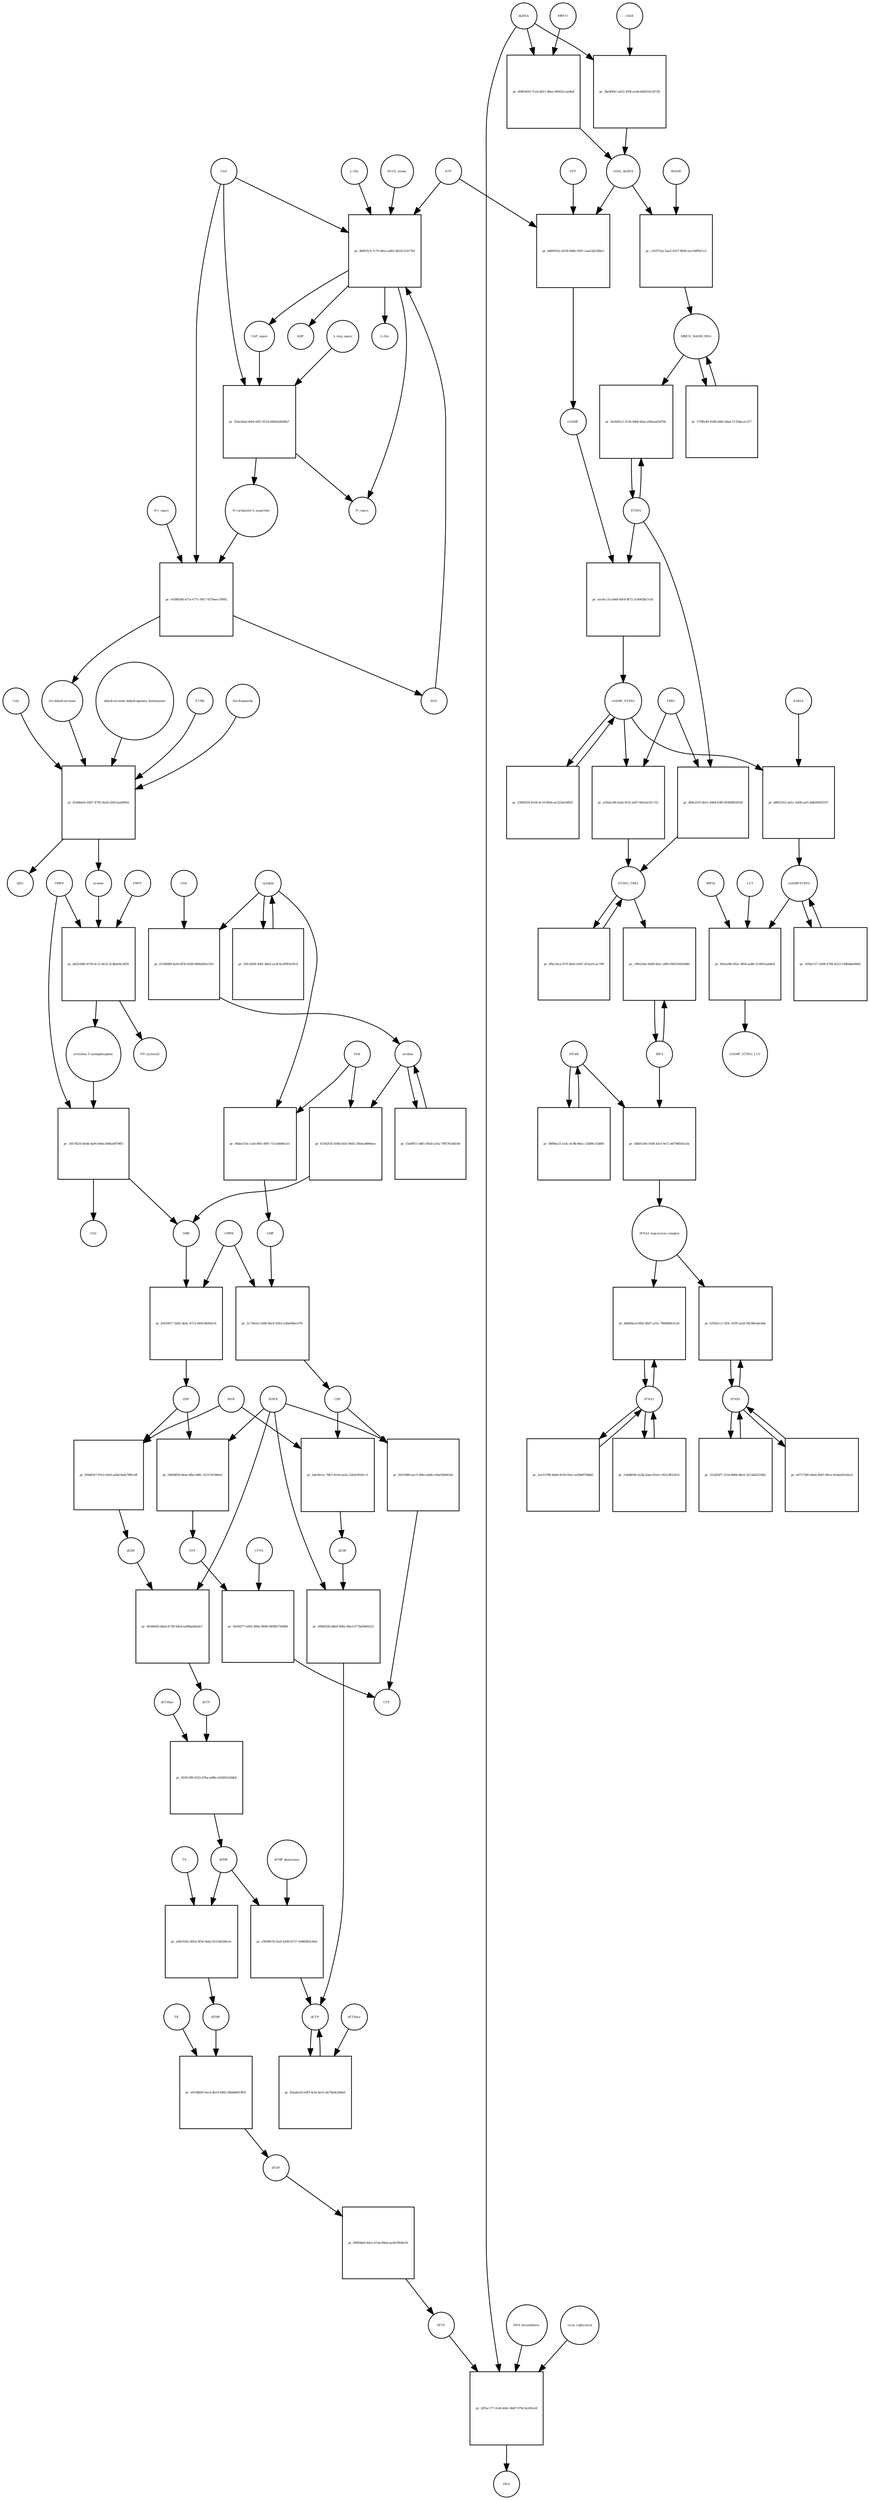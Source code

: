 strict digraph  {
"L-Gln" [annotation="", bipartite=0, cls="simple chemical", fontsize=4, label="L-Gln", shape=circle];
"pr_4b6f1fc9-7c70-481a-ad02-dd16c216176d" [annotation="", bipartite=1, cls=process, fontsize=4, label="pr_4b6f1fc9-7c70-481a-ad02-dd16c216176d", shape=square];
CAP_space [annotation="", bipartite=0, cls="simple chemical", fontsize=4, label=CAP_space, shape=circle];
CAD [annotation="", bipartite=0, cls=macromolecule, fontsize=4, label=CAD, shape=circle];
HCO3_minus [annotation="", bipartite=0, cls="simple chemical", fontsize=4, label=HCO3_minus, shape=circle];
H2O [annotation="", bipartite=0, cls="simple chemical", fontsize=4, label=H2O, shape=circle];
ATP [annotation="", bipartite=0, cls="simple chemical", fontsize=4, label=ATP, shape=circle];
"L-Glu" [annotation="", bipartite=0, cls="simple chemical", fontsize=4, label="L-Glu", shape=circle];
ADP [annotation="", bipartite=0, cls="simple chemical", fontsize=4, label=ADP, shape=circle];
Pi_space [annotation="", bipartite=0, cls="simple chemical", fontsize=4, label=Pi_space, shape=circle];
cytidine [annotation="", bipartite=0, cls="simple chemical", fontsize=4, label=cytidine, shape=circle];
"pr_612984f9-fa50-4f7b-9269-9606d3fa155e" [annotation="", bipartite=1, cls=process, fontsize=4, label="pr_612984f9-fa50-4f7b-9269-9606d3fa155e", shape=square];
uridine [annotation="", bipartite=0, cls="simple chemical", fontsize=4, label=uridine, shape=circle];
CDA [annotation="", bipartite=0, cls=macromolecule, fontsize=4, label=CDA, shape=circle];
"pr_b1582f35-926b-441f-8b92-29a6cd890eee" [annotation="", bipartite=1, cls=process, fontsize=4, label="pr_b1582f35-926b-441f-8b92-29a6cd890eee", shape=square];
UMP [annotation="", bipartite=0, cls="simple chemical", fontsize=4, label=UMP, shape=circle];
UCK [annotation="", bipartite=0, cls=macromolecule, fontsize=4, label=UCK, shape=circle];
"pr_00dae15d-c1a6-4f01-89f1-71a1d480e1e1" [annotation="", bipartite=1, cls=process, fontsize=4, label="pr_00dae15d-c1a6-4f01-89f1-71a1d480e1e1", shape=square];
CMP [annotation="", bipartite=0, cls="simple chemical", fontsize=4, label=CMP, shape=circle];
"pr_f3a0f911-b8f1-492d-a35a-70f57624d19d" [annotation="", bipartite=1, cls=process, fontsize=4, label="pr_f3a0f911-b8f1-492d-a35a-70f57624d19d", shape=square];
"pr_35fc2658-30b1-4bb5-a1af-6caf9f3e95cd" [annotation="", bipartite=1, cls=process, fontsize=4, label="pr_35fc2658-30b1-4bb5-a1af-6caf9f3e95cd", shape=square];
"pr_81b59f17-5bd1-4a6c-b7c3-849c0409efc6" [annotation="", bipartite=1, cls=process, fontsize=4, label="pr_81b59f17-5bd1-4a6c-b7c3-849c0409efc6", shape=square];
UDP [annotation="", bipartite=0, cls="simple chemical", fontsize=4, label=UDP, shape=circle];
CMPK [annotation="", bipartite=0, cls=macromolecule, fontsize=4, label=CMPK, shape=circle];
"pr_2c73fea3-c688-4bcb-93b3-a3ba49bec976" [annotation="", bipartite=1, cls=process, fontsize=4, label="pr_2c73fea3-c688-4bcb-93b3-a3ba49bec976", shape=square];
CDP [annotation="", bipartite=0, cls="simple chemical", fontsize=4, label=CDP, shape=circle];
"pr_50838f29-9eee-4fb2-b8fc-3131761066a1" [annotation="", bipartite=1, cls=process, fontsize=4, label="pr_50838f29-9eee-4fb2-b8fc-3131761066a1", shape=square];
UTP [annotation="", bipartite=0, cls="simple chemical", fontsize=4, label=UTP, shape=circle];
NDPK [annotation="", bipartite=0, cls=macromolecule, fontsize=4, label=NDPK, shape=circle];
"pr_5921f6f8-aec5-49fe-add4-e39a35b041b4" [annotation="", bipartite=1, cls=process, fontsize=4, label="pr_5921f6f8-aec5-49fe-add4-e39a35b041b4", shape=square];
CTP [annotation="", bipartite=0, cls="simple chemical", fontsize=4, label=CTP, shape=circle];
"pr_0fe9ef77-e092-406e-9698-0408017b69bf" [annotation="", bipartite=1, cls=process, fontsize=4, label="pr_0fe9ef77-e092-406e-9698-0408017b69bf", shape=square];
CTPS [annotation="", bipartite=0, cls=macromolecule, fontsize=4, label=CTPS, shape=circle];
"pr_f56df547-97e3-4363-ad26-8afa78ffceff" [annotation="", bipartite=1, cls=process, fontsize=4, label="pr_f56df547-97e3-4363-ad26-8afa78ffceff", shape=square];
dUDP [annotation="", bipartite=0, cls="simple chemical", fontsize=4, label=dUDP, shape=circle];
RNR [annotation="", bipartite=0, cls=macromolecule, fontsize=4, label=RNR, shape=circle];
"pr_4fe9d493-bbed-4736-82b4-ee69ba64e6e7" [annotation="", bipartite=1, cls=process, fontsize=4, label="pr_4fe9d493-bbed-4736-82b4-ee69ba64e6e7", shape=square];
dUTP [annotation="", bipartite=0, cls="simple chemical", fontsize=4, label=dUTP, shape=circle];
dCDP [annotation="", bipartite=0, cls="simple chemical", fontsize=4, label=dCDP, shape=circle];
"pr_5f8b852b-dbb9-406e-94a3-677be9440223" [annotation="", bipartite=1, cls=process, fontsize=4, label="pr_5f8b852b-dbb9-406e-94a3-677be9440223", shape=square];
dCTP [annotation="", bipartite=0, cls="simple chemical", fontsize=4, label=dCTP, shape=circle];
"pr_2de30c2c-76b7-41e6-aa5a-22b3e955fcc3" [annotation="", bipartite=1, cls=process, fontsize=4, label="pr_2de30c2c-76b7-41e6-aa5a-22b3e955fcc3", shape=square];
"pr_5f1813f8-0325-47ba-a68b-a534651d3db4" [annotation="", bipartite=1, cls=process, fontsize=4, label="pr_5f1813f8-0325-47ba-a68b-a534651d3db4", shape=square];
dUMP [annotation="", bipartite=0, cls="simple chemical", fontsize=4, label=dUMP, shape=circle];
dUTPase [annotation="", bipartite=0, cls=macromolecule, fontsize=4, label=dUTPase, shape=circle];
"pr_83aab1a9-e0f3-4cfa-be51-de79a0e2b9ed" [annotation="", bipartite=1, cls=process, fontsize=4, label="pr_83aab1a9-e0f3-4cfa-be51-de79a0e2b9ed", shape=square];
dCTPase [annotation="", bipartite=0, cls=macromolecule, fontsize=4, label=dCTPase, shape=circle];
"pr_c0838676-f2a4-4269-b737-1b485f63c6e4" [annotation="", bipartite=1, cls=process, fontsize=4, label="pr_c0838676-f2a4-4269-b737-1b485f63c6e4", shape=square];
"dCMP deaminase" [annotation="", bipartite=0, cls=macromolecule, fontsize=4, label="dCMP deaminase", shape=circle];
"pr_a09c0241-d052-4f24-9ab2-82158226fcee" [annotation="", bipartite=1, cls=process, fontsize=4, label="pr_a09c0241-d052-4f24-9ab2-82158226fcee", shape=square];
dTMP [annotation="", bipartite=0, cls="simple chemical", fontsize=4, label=dTMP, shape=circle];
TS [annotation="", bipartite=0, cls=macromolecule, fontsize=4, label=TS, shape=circle];
"pr_e9338b95-0ec4-4b18-8462-04b6d4d19f1f" [annotation="", bipartite=1, cls=process, fontsize=4, label="pr_e9338b95-0ec4-4b18-8462-04b6d4d19f1f", shape=square];
dTDP [annotation="", bipartite=0, cls="simple chemical", fontsize=4, label=dTDP, shape=circle];
TK [annotation="", bipartite=0, cls=macromolecule, fontsize=4, label=TK, shape=circle];
"pr_f0f858a8-9d1e-47ab-89eb-ae5b1f958c95" [annotation="", bipartite=1, cls=process, fontsize=4, label="pr_f0f858a8-9d1e-47ab-89eb-ae5b1f958c95", shape=square];
dTTP [annotation="", bipartite=0, cls="simple chemical", fontsize=4, label=dTTP, shape=circle];
dsDNA [annotation="", bipartite=0, cls="simple chemical", fontsize=4, label=dsDNA, shape=circle];
"pr_3be4f441-a012-459f-ac4d-8dd216c24728" [annotation="", bipartite=1, cls=process, fontsize=4, label="pr_3be4f441-a012-459f-ac4d-8dd216c24728", shape=square];
cGAS [annotation="", bipartite=0, cls=macromolecule, fontsize=4, label=cGAS, shape=circle];
cGAS_dsDNA [annotation="", bipartite=0, cls=complex, fontsize=4, label=cGAS_dsDNA, shape=circle];
"pr_b6b0932a-d358-446b-9387-ceaa3d236be3" [annotation="", bipartite=1, cls=process, fontsize=4, label="pr_b6b0932a-d358-446b-9387-ceaa3d236be3", shape=square];
GTP [annotation="", bipartite=0, cls="simple chemical", fontsize=4, label=GTP, shape=circle];
cGAMP [annotation="", bipartite=0, cls="simple chemical", fontsize=4, label=cGAMP, shape=circle];
"pr_aec8cc33-eb49-49c8-8f72-5c89028a7c45" [annotation="", bipartite=1, cls=process, fontsize=4, label="pr_aec8cc33-eb49-49c8-8f72-5c89028a7c45", shape=square];
STING [annotation="", bipartite=0, cls="macromolecule multimer", fontsize=4, label=STING, shape=circle];
cGAMP_STING [annotation="", bipartite=0, cls=complex, fontsize=4, label=cGAMP_STING, shape=circle];
TBK1 [annotation="", bipartite=0, cls=macromolecule, fontsize=4, label=TBK1, shape=circle];
"pr_a592acd8-b1ab-4f33-a647-84cb5e1fc725" [annotation="", bipartite=1, cls=process, fontsize=4, label="pr_a592acd8-b1ab-4f33-a647-84cb5e1fc725", shape=square];
STING_TBK1 [annotation="", bipartite=0, cls=complex, fontsize=4, label=STING_TBK1, shape=circle];
"pr_234fd354-4104-4c10-800a-ee322dc9d5f5" [annotation="", bipartite=1, cls=process, fontsize=4, label="pr_234fd354-4104-4c10-800a-ee322dc9d5f5", shape=square];
"pr_0fbc1bca-f57f-4a02-b5d7-d15a21cac798" [annotation="", bipartite=1, cls=process, fontsize=4, label="pr_0fbc1bca-f57f-4a02-b5d7-d15a21cac798", shape=square];
"NF-kB" [annotation="", bipartite=0, cls=complex, fontsize=4, label="NF-kB", shape=circle];
"pr_08f86a15-e14c-4c9b-80ac-22b89c31d8f0" [annotation="", bipartite=1, cls=process, fontsize=4, label="pr_08f86a15-e14c-4c9b-80ac-22b89c31d8f0", shape=square];
IFNA1 [annotation="", bipartite=0, cls="nucleic acid feature", fontsize=4, label=IFNA1, shape=circle];
"pr_134d8036-2a3b-42aa-81b2-c922c8f22414" [annotation="", bipartite=1, cls=process, fontsize=4, label="pr_134d8036-2a3b-42aa-81b2-c922c8f22414", shape=square];
IFNB1 [annotation="", bipartite=0, cls="nucleic acid feature", fontsize=4, label=IFNB1, shape=circle];
"pr_e9717585-64a6-4bb7-80ca-410aed51d2cd" [annotation="", bipartite=1, cls=process, fontsize=4, label="pr_e9717585-64a6-4bb7-80ca-410aed51d2cd", shape=square];
"pr_2ee13789-4b46-4250-95a1-ed3b8f7f4b60" [annotation="", bipartite=1, cls=process, fontsize=4, label="pr_2ee13789-4b46-4250-95a1-ed3b8f7f4b60", shape=square];
"pr_352d55f7-215d-4684-86a5-3e15b43210b2" [annotation="", bipartite=1, cls=process, fontsize=4, label="pr_352d55f7-215d-4684-86a5-3e15b43210b2", shape=square];
"pr_b3502cc2-303c-4295-ae2f-04c98ea8cbbe" [annotation="", bipartite=1, cls=process, fontsize=4, label="pr_b3502cc2-303c-4295-ae2f-04c98ea8cbbe", shape=square];
"IFNA1 expression complex" [annotation="", bipartite=0, cls=complex, fontsize=4, label="IFNA1 expression complex", shape=circle];
"cGAMP-STING" [annotation="", bipartite=0, cls=complex, fontsize=4, label="cGAMP-STING", shape=circle];
"pr_105ba727-5208-4794-b253-138fd4de9605" [annotation="", bipartite=1, cls=process, fontsize=4, label="pr_105ba727-5208-4794-b253-138fd4de9605", shape=square];
"pr_d9403d10-7ca4-4811-9bae-00025ccae8a4" [annotation="", bipartite=1, cls=process, fontsize=4, label="pr_d9403d10-7ca4-4811-9bae-00025ccae8a4", shape=square];
MRE11 [annotation="", bipartite=0, cls="macromolecule multimer", fontsize=4, label=MRE11, shape=circle];
RAD50 [annotation="", bipartite=0, cls="macromolecule multimer", fontsize=4, label=RAD50, shape=circle];
"pr_c163732a-5aa5-4337-8b36-eec54ff8a7c4" [annotation="", bipartite=1, cls=process, fontsize=4, label="pr_c163732a-5aa5-4337-8b36-eec54ff8a7c4", shape=square];
MRE11_RAD50_DNA [annotation="", bipartite=0, cls=complex, fontsize=4, label=MRE11_RAD50_DNA, shape=circle];
IRF3 [annotation="", bipartite=0, cls="macromolecule multimer", fontsize=4, label=IRF3, shape=circle];
"pr_c9fe230a-9a98-40ac-a8f0-0943194594d0" [annotation="", bipartite=1, cls=process, fontsize=4, label="pr_c9fe230a-9a98-40ac-a8f0-0943194594d0", shape=square];
"pr_b8953353-a61c-4308-aaf1-8dfe060f3557" [annotation="", bipartite=1, cls=process, fontsize=4, label="pr_b8953353-a61c-4308-aaf1-8dfe060f3557", shape=square];
SAR1A [annotation="", bipartite=0, cls=macromolecule, fontsize=4, label=SAR1A, shape=circle];
"pr_9d1ee8fe-f62c-4f04-aa8b-315601aa60ed" [annotation="", bipartite=1, cls=process, fontsize=4, label="pr_9d1ee8fe-f62c-4f04-aa8b-315601aa60ed", shape=square];
LC3 [annotation="", bipartite=0, cls=macromolecule, fontsize=4, label=LC3, shape=circle];
cGAMP_STING_LC3 [annotation="", bipartite=0, cls=complex, fontsize=4, label=cGAMP_STING_LC3, shape=circle];
WIPI2 [annotation="", bipartite=0, cls=macromolecule, fontsize=4, label=WIPI2, shape=circle];
"pr_9a5b95c5-3136-44b8-bfea-e00aea65d78c" [annotation="", bipartite=1, cls=process, fontsize=4, label="pr_9a5b95c5-3136-44b8-bfea-e00aea65d78c", shape=square];
"pr_d04e21f5-8e51-48b4-83f0-003b0fb581f6" [annotation="", bipartite=1, cls=process, fontsize=4, label="pr_d04e21f5-8e51-48b4-83f0-003b0fb581f6", shape=square];
"pr_57f9fe49-45db-4d45-bbaf-1135becec317" [annotation="", bipartite=1, cls=process, fontsize=4, label="pr_57f9fe49-45db-4d45-bbaf-1135becec317", shape=square];
"pr_254a20ad-46ef-44f2-9154-49d5ab4288a7" [annotation="", bipartite=1, cls=process, fontsize=4, label="pr_254a20ad-46ef-44f2-9154-49d5ab4288a7", shape=square];
"N-carbamoyl-L-aspartate" [annotation="", bipartite=0, cls="simple chemical", fontsize=4, label="N-carbamoyl-L-aspartate", shape=circle];
"L-Asp_space" [annotation="", bipartite=0, cls="simple chemical", fontsize=4, label="L-Asp_space", shape=circle];
"pr_e0388568-b71e-477c-9417-837beec19992" [annotation="", bipartite=1, cls=process, fontsize=4, label="pr_e0388568-b71e-477c-9417-837beec19992", shape=square];
"(S)-dihydroorotate" [annotation="", bipartite=0, cls="simple chemical", fontsize=4, label="(S)-dihydroorotate", shape=circle];
"H+_space" [annotation="", bipartite=0, cls="simple chemical", fontsize=4, label="H+_space", shape=circle];
"pr_d18d0ed1-0207-4792-9a56-d26c5aa0905e" [annotation="", bipartite=1, cls=process, fontsize=4, label="pr_d18d0ed1-0207-4792-9a56-d26c5aa0905e", shape=square];
orotate [annotation="", bipartite=0, cls="simple chemical", fontsize=4, label=orotate, shape=circle];
"dihydroorotate dehydrogenase holoenzyme" [annotation="", bipartite=0, cls="simple chemical", fontsize=4, label="dihydroorotate dehydrogenase holoenzyme", shape=circle];
P1788 [annotation="", bipartite=0, cls="simple chemical", fontsize=4, label=P1788, shape=circle];
Teriflunomide [annotation="", bipartite=0, cls="simple chemical", fontsize=4, label=Teriflunomide, shape=circle];
CoQ [annotation="", bipartite=0, cls="simple chemical", fontsize=4, label=CoQ, shape=circle];
QH2 [annotation="", bipartite=0, cls="simple chemical", fontsize=4, label=QH2, shape=circle];
"pr_dd221bf6-9720-4c12-8e22-2c4ba64c3659" [annotation="", bipartite=1, cls=process, fontsize=4, label="pr_dd221bf6-9720-4c12-8e22-2c4ba64c3659", shape=square];
"orotidine 5'-monophosphate" [annotation="", bipartite=0, cls="simple chemical", fontsize=4, label="orotidine 5'-monophosphate", shape=circle];
UMPS [annotation="", bipartite=0, cls="macromolecule multimer", fontsize=4, label=UMPS, shape=circle];
PRPP [annotation="", bipartite=0, cls="simple chemical", fontsize=4, label=PRPP, shape=circle];
"PPi [cytosol]" [annotation="", bipartite=0, cls="simple chemical", fontsize=4, label="PPi [cytosol]", shape=circle];
"pr_10574510-8e4b-4af6-b0eb-bfb6a0079ff3" [annotation="", bipartite=1, cls=process, fontsize=4, label="pr_10574510-8e4b-4af6-b0eb-bfb6a0079ff3", shape=square];
CO2 [annotation="", bipartite=0, cls="simple chemical", fontsize=4, label=CO2, shape=circle];
"pr_287ac177-31d0-442c-8647-970c3e245ce9" [annotation="", bipartite=1, cls=process, fontsize=4, label="pr_287ac177-31d0-442c-8647-970c3e245ce9", shape=square];
DNA [annotation="", bipartite=0, cls="nucleic acid feature", fontsize=4, label=DNA, shape=circle];
"DNA biosynthesis" [annotation="urn_miriam_obo.go_GO%3A0071897", bipartite=0, cls=phenotype, fontsize=4, label="DNA biosynthesis", shape=circle];
"virus replication" [annotation="", bipartite=0, cls=phenotype, fontsize=4, label="virus replication", shape=circle];
"pr_40b90acd-0fb5-48d7-a35c-7884896cfce0" [annotation="", bipartite=1, cls=process, fontsize=4, label="pr_40b90acd-0fb5-48d7-a35c-7884896cfce0", shape=square];
"pr_58b9129d-1936-43cf-9e72-d0794f541e2a" [annotation="", bipartite=1, cls=process, fontsize=4, label="pr_58b9129d-1936-43cf-9e72-d0794f541e2a", shape=square];
"L-Gln" -> "pr_4b6f1fc9-7c70-481a-ad02-dd16c216176d"  [annotation="", interaction_type=consumption];
"pr_4b6f1fc9-7c70-481a-ad02-dd16c216176d" -> CAP_space  [annotation="", interaction_type=production];
"pr_4b6f1fc9-7c70-481a-ad02-dd16c216176d" -> "L-Glu"  [annotation="", interaction_type=production];
"pr_4b6f1fc9-7c70-481a-ad02-dd16c216176d" -> ADP  [annotation="", interaction_type=production];
"pr_4b6f1fc9-7c70-481a-ad02-dd16c216176d" -> Pi_space  [annotation="", interaction_type=production];
CAP_space -> "pr_254a20ad-46ef-44f2-9154-49d5ab4288a7"  [annotation="", interaction_type=consumption];
CAD -> "pr_4b6f1fc9-7c70-481a-ad02-dd16c216176d"  [annotation=urn_miriam_reactome_REACT_1698, interaction_type=catalysis];
CAD -> "pr_254a20ad-46ef-44f2-9154-49d5ab4288a7"  [annotation=urn_miriam_reactome_REACT_1698, interaction_type=catalysis];
CAD -> "pr_e0388568-b71e-477c-9417-837beec19992"  [annotation=urn_miriam_reactome_REACT_1698, interaction_type=catalysis];
HCO3_minus -> "pr_4b6f1fc9-7c70-481a-ad02-dd16c216176d"  [annotation="", interaction_type=consumption];
H2O -> "pr_4b6f1fc9-7c70-481a-ad02-dd16c216176d"  [annotation="", interaction_type=consumption];
ATP -> "pr_4b6f1fc9-7c70-481a-ad02-dd16c216176d"  [annotation="", interaction_type=consumption];
ATP -> "pr_b6b0932a-d358-446b-9387-ceaa3d236be3"  [annotation="", interaction_type=consumption];
cytidine -> "pr_612984f9-fa50-4f7b-9269-9606d3fa155e"  [annotation="", interaction_type=consumption];
cytidine -> "pr_00dae15d-c1a6-4f01-89f1-71a1d480e1e1"  [annotation="", interaction_type=consumption];
cytidine -> "pr_35fc2658-30b1-4bb5-a1af-6caf9f3e95cd"  [annotation="", interaction_type=consumption];
"pr_612984f9-fa50-4f7b-9269-9606d3fa155e" -> uridine  [annotation="", interaction_type=production];
uridine -> "pr_b1582f35-926b-441f-8b92-29a6cd890eee"  [annotation="", interaction_type=consumption];
uridine -> "pr_f3a0f911-b8f1-492d-a35a-70f57624d19d"  [annotation="", interaction_type=consumption];
CDA -> "pr_612984f9-fa50-4f7b-9269-9606d3fa155e"  [annotation="", interaction_type=catalysis];
"pr_b1582f35-926b-441f-8b92-29a6cd890eee" -> UMP  [annotation="", interaction_type=production];
UMP -> "pr_81b59f17-5bd1-4a6c-b7c3-849c0409efc6"  [annotation="", interaction_type=consumption];
UCK -> "pr_b1582f35-926b-441f-8b92-29a6cd890eee"  [annotation="", interaction_type=catalysis];
UCK -> "pr_00dae15d-c1a6-4f01-89f1-71a1d480e1e1"  [annotation="", interaction_type=catalysis];
"pr_00dae15d-c1a6-4f01-89f1-71a1d480e1e1" -> CMP  [annotation="", interaction_type=production];
CMP -> "pr_2c73fea3-c688-4bcb-93b3-a3ba49bec976"  [annotation="", interaction_type=consumption];
"pr_f3a0f911-b8f1-492d-a35a-70f57624d19d" -> uridine  [annotation="", interaction_type=production];
"pr_35fc2658-30b1-4bb5-a1af-6caf9f3e95cd" -> cytidine  [annotation="", interaction_type=production];
"pr_81b59f17-5bd1-4a6c-b7c3-849c0409efc6" -> UDP  [annotation="", interaction_type=production];
UDP -> "pr_50838f29-9eee-4fb2-b8fc-3131761066a1"  [annotation="", interaction_type=consumption];
UDP -> "pr_f56df547-97e3-4363-ad26-8afa78ffceff"  [annotation="", interaction_type=consumption];
CMPK -> "pr_81b59f17-5bd1-4a6c-b7c3-849c0409efc6"  [annotation="", interaction_type=catalysis];
CMPK -> "pr_2c73fea3-c688-4bcb-93b3-a3ba49bec976"  [annotation="", interaction_type=catalysis];
"pr_2c73fea3-c688-4bcb-93b3-a3ba49bec976" -> CDP  [annotation="", interaction_type=production];
CDP -> "pr_5921f6f8-aec5-49fe-add4-e39a35b041b4"  [annotation="", interaction_type=consumption];
CDP -> "pr_2de30c2c-76b7-41e6-aa5a-22b3e955fcc3"  [annotation="", interaction_type=consumption];
"pr_50838f29-9eee-4fb2-b8fc-3131761066a1" -> UTP  [annotation="", interaction_type=production];
UTP -> "pr_0fe9ef77-e092-406e-9698-0408017b69bf"  [annotation="", interaction_type=consumption];
NDPK -> "pr_50838f29-9eee-4fb2-b8fc-3131761066a1"  [annotation="", interaction_type=catalysis];
NDPK -> "pr_5921f6f8-aec5-49fe-add4-e39a35b041b4"  [annotation="", interaction_type=catalysis];
NDPK -> "pr_4fe9d493-bbed-4736-82b4-ee69ba64e6e7"  [annotation="", interaction_type=catalysis];
NDPK -> "pr_5f8b852b-dbb9-406e-94a3-677be9440223"  [annotation="", interaction_type=catalysis];
"pr_5921f6f8-aec5-49fe-add4-e39a35b041b4" -> CTP  [annotation="", interaction_type=production];
"pr_0fe9ef77-e092-406e-9698-0408017b69bf" -> CTP  [annotation="", interaction_type=production];
CTPS -> "pr_0fe9ef77-e092-406e-9698-0408017b69bf"  [annotation="", interaction_type=catalysis];
"pr_f56df547-97e3-4363-ad26-8afa78ffceff" -> dUDP  [annotation="", interaction_type=production];
dUDP -> "pr_4fe9d493-bbed-4736-82b4-ee69ba64e6e7"  [annotation="", interaction_type=consumption];
RNR -> "pr_f56df547-97e3-4363-ad26-8afa78ffceff"  [annotation="", interaction_type=catalysis];
RNR -> "pr_2de30c2c-76b7-41e6-aa5a-22b3e955fcc3"  [annotation="", interaction_type=catalysis];
"pr_4fe9d493-bbed-4736-82b4-ee69ba64e6e7" -> dUTP  [annotation="", interaction_type=production];
dUTP -> "pr_5f1813f8-0325-47ba-a68b-a534651d3db4"  [annotation="", interaction_type=consumption];
dCDP -> "pr_5f8b852b-dbb9-406e-94a3-677be9440223"  [annotation="", interaction_type=consumption];
"pr_5f8b852b-dbb9-406e-94a3-677be9440223" -> dCTP  [annotation="", interaction_type=production];
dCTP -> "pr_83aab1a9-e0f3-4cfa-be51-de79a0e2b9ed"  [annotation="", interaction_type=consumption];
"pr_2de30c2c-76b7-41e6-aa5a-22b3e955fcc3" -> dCDP  [annotation="", interaction_type=production];
"pr_5f1813f8-0325-47ba-a68b-a534651d3db4" -> dUMP  [annotation="", interaction_type=production];
dUMP -> "pr_c0838676-f2a4-4269-b737-1b485f63c6e4"  [annotation="", interaction_type=consumption];
dUMP -> "pr_a09c0241-d052-4f24-9ab2-82158226fcee"  [annotation="", interaction_type=consumption];
dUTPase -> "pr_5f1813f8-0325-47ba-a68b-a534651d3db4"  [annotation="", interaction_type=catalysis];
"pr_83aab1a9-e0f3-4cfa-be51-de79a0e2b9ed" -> dCTP  [annotation="", interaction_type=production];
dCTPase -> "pr_83aab1a9-e0f3-4cfa-be51-de79a0e2b9ed"  [annotation="", interaction_type=catalysis];
"pr_c0838676-f2a4-4269-b737-1b485f63c6e4" -> dCTP  [annotation="", interaction_type=production];
"dCMP deaminase" -> "pr_c0838676-f2a4-4269-b737-1b485f63c6e4"  [annotation="", interaction_type=catalysis];
"pr_a09c0241-d052-4f24-9ab2-82158226fcee" -> dTMP  [annotation="", interaction_type=production];
dTMP -> "pr_e9338b95-0ec4-4b18-8462-04b6d4d19f1f"  [annotation="", interaction_type=consumption];
TS -> "pr_a09c0241-d052-4f24-9ab2-82158226fcee"  [annotation="", interaction_type=catalysis];
"pr_e9338b95-0ec4-4b18-8462-04b6d4d19f1f" -> dTDP  [annotation="", interaction_type=production];
dTDP -> "pr_f0f858a8-9d1e-47ab-89eb-ae5b1f958c95"  [annotation="", interaction_type=consumption];
TK -> "pr_e9338b95-0ec4-4b18-8462-04b6d4d19f1f"  [annotation="", interaction_type=catalysis];
"pr_f0f858a8-9d1e-47ab-89eb-ae5b1f958c95" -> dTTP  [annotation="", interaction_type=production];
dTTP -> "pr_287ac177-31d0-442c-8647-970c3e245ce9"  [annotation="", interaction_type=consumption];
dsDNA -> "pr_3be4f441-a012-459f-ac4d-8dd216c24728"  [annotation="", interaction_type=consumption];
dsDNA -> "pr_d9403d10-7ca4-4811-9bae-00025ccae8a4"  [annotation="", interaction_type=consumption];
dsDNA -> "pr_287ac177-31d0-442c-8647-970c3e245ce9"  [annotation="", interaction_type=consumption];
"pr_3be4f441-a012-459f-ac4d-8dd216c24728" -> cGAS_dsDNA  [annotation="", interaction_type=production];
cGAS -> "pr_3be4f441-a012-459f-ac4d-8dd216c24728"  [annotation="", interaction_type=consumption];
cGAS_dsDNA -> "pr_b6b0932a-d358-446b-9387-ceaa3d236be3"  [annotation="", interaction_type=catalysis];
cGAS_dsDNA -> "pr_c163732a-5aa5-4337-8b36-eec54ff8a7c4"  [annotation="", interaction_type=consumption];
"pr_b6b0932a-d358-446b-9387-ceaa3d236be3" -> cGAMP  [annotation="", interaction_type=production];
GTP -> "pr_b6b0932a-d358-446b-9387-ceaa3d236be3"  [annotation="", interaction_type=consumption];
cGAMP -> "pr_aec8cc33-eb49-49c8-8f72-5c89028a7c45"  [annotation="", interaction_type=consumption];
"pr_aec8cc33-eb49-49c8-8f72-5c89028a7c45" -> cGAMP_STING  [annotation="", interaction_type=production];
STING -> "pr_aec8cc33-eb49-49c8-8f72-5c89028a7c45"  [annotation="", interaction_type=consumption];
STING -> "pr_9a5b95c5-3136-44b8-bfea-e00aea65d78c"  [annotation="", interaction_type=consumption];
STING -> "pr_d04e21f5-8e51-48b4-83f0-003b0fb581f6"  [annotation="", interaction_type=consumption];
cGAMP_STING -> "pr_a592acd8-b1ab-4f33-a647-84cb5e1fc725"  [annotation="", interaction_type=consumption];
cGAMP_STING -> "pr_234fd354-4104-4c10-800a-ee322dc9d5f5"  [annotation="", interaction_type=consumption];
cGAMP_STING -> "pr_b8953353-a61c-4308-aaf1-8dfe060f3557"  [annotation="", interaction_type=consumption];
TBK1 -> "pr_a592acd8-b1ab-4f33-a647-84cb5e1fc725"  [annotation="", interaction_type=consumption];
TBK1 -> "pr_d04e21f5-8e51-48b4-83f0-003b0fb581f6"  [annotation="", interaction_type=consumption];
"pr_a592acd8-b1ab-4f33-a647-84cb5e1fc725" -> STING_TBK1  [annotation="", interaction_type=production];
STING_TBK1 -> "pr_0fbc1bca-f57f-4a02-b5d7-d15a21cac798"  [annotation="", interaction_type=consumption];
STING_TBK1 -> "pr_c9fe230a-9a98-40ac-a8f0-0943194594d0"  [annotation="", interaction_type=catalysis];
"pr_234fd354-4104-4c10-800a-ee322dc9d5f5" -> cGAMP_STING  [annotation="", interaction_type=production];
"pr_0fbc1bca-f57f-4a02-b5d7-d15a21cac798" -> STING_TBK1  [annotation="", interaction_type=production];
"NF-kB" -> "pr_08f86a15-e14c-4c9b-80ac-22b89c31d8f0"  [annotation="", interaction_type=consumption];
"NF-kB" -> "pr_58b9129d-1936-43cf-9e72-d0794f541e2a"  [annotation="", interaction_type=consumption];
"pr_08f86a15-e14c-4c9b-80ac-22b89c31d8f0" -> "NF-kB"  [annotation="", interaction_type=production];
IFNA1 -> "pr_134d8036-2a3b-42aa-81b2-c922c8f22414"  [annotation="", interaction_type=consumption];
IFNA1 -> "pr_2ee13789-4b46-4250-95a1-ed3b8f7f4b60"  [annotation="", interaction_type=consumption];
IFNA1 -> "pr_40b90acd-0fb5-48d7-a35c-7884896cfce0"  [annotation="", interaction_type=consumption];
"pr_134d8036-2a3b-42aa-81b2-c922c8f22414" -> IFNA1  [annotation="", interaction_type=production];
IFNB1 -> "pr_e9717585-64a6-4bb7-80ca-410aed51d2cd"  [annotation="", interaction_type=consumption];
IFNB1 -> "pr_352d55f7-215d-4684-86a5-3e15b43210b2"  [annotation="", interaction_type=consumption];
IFNB1 -> "pr_b3502cc2-303c-4295-ae2f-04c98ea8cbbe"  [annotation="", interaction_type=consumption];
"pr_e9717585-64a6-4bb7-80ca-410aed51d2cd" -> IFNB1  [annotation="", interaction_type=production];
"pr_2ee13789-4b46-4250-95a1-ed3b8f7f4b60" -> IFNA1  [annotation="", interaction_type=production];
"pr_352d55f7-215d-4684-86a5-3e15b43210b2" -> IFNB1  [annotation="", interaction_type=production];
"pr_b3502cc2-303c-4295-ae2f-04c98ea8cbbe" -> IFNB1  [annotation="", interaction_type=production];
"IFNA1 expression complex" -> "pr_b3502cc2-303c-4295-ae2f-04c98ea8cbbe"  [annotation="", interaction_type=stimulation];
"IFNA1 expression complex" -> "pr_40b90acd-0fb5-48d7-a35c-7884896cfce0"  [annotation="", interaction_type=stimulation];
"cGAMP-STING" -> "pr_105ba727-5208-4794-b253-138fd4de9605"  [annotation="", interaction_type=consumption];
"cGAMP-STING" -> "pr_9d1ee8fe-f62c-4f04-aa8b-315601aa60ed"  [annotation="", interaction_type=consumption];
"pr_105ba727-5208-4794-b253-138fd4de9605" -> "cGAMP-STING"  [annotation="", interaction_type=production];
"pr_d9403d10-7ca4-4811-9bae-00025ccae8a4" -> cGAS_dsDNA  [annotation="", interaction_type=production];
MRE11 -> "pr_d9403d10-7ca4-4811-9bae-00025ccae8a4"  [annotation="", interaction_type=consumption];
RAD50 -> "pr_c163732a-5aa5-4337-8b36-eec54ff8a7c4"  [annotation="", interaction_type=consumption];
"pr_c163732a-5aa5-4337-8b36-eec54ff8a7c4" -> MRE11_RAD50_DNA  [annotation="", interaction_type=production];
MRE11_RAD50_DNA -> "pr_9a5b95c5-3136-44b8-bfea-e00aea65d78c"  [annotation="", interaction_type=catalysis];
MRE11_RAD50_DNA -> "pr_57f9fe49-45db-4d45-bbaf-1135becec317"  [annotation="", interaction_type=consumption];
IRF3 -> "pr_c9fe230a-9a98-40ac-a8f0-0943194594d0"  [annotation="", interaction_type=consumption];
IRF3 -> "pr_58b9129d-1936-43cf-9e72-d0794f541e2a"  [annotation="", interaction_type=consumption];
"pr_c9fe230a-9a98-40ac-a8f0-0943194594d0" -> IRF3  [annotation="", interaction_type=production];
"pr_b8953353-a61c-4308-aaf1-8dfe060f3557" -> "cGAMP-STING"  [annotation="", interaction_type=production];
SAR1A -> "pr_b8953353-a61c-4308-aaf1-8dfe060f3557"  [annotation="", interaction_type=catalysis];
"pr_9d1ee8fe-f62c-4f04-aa8b-315601aa60ed" -> cGAMP_STING_LC3  [annotation="", interaction_type=production];
LC3 -> "pr_9d1ee8fe-f62c-4f04-aa8b-315601aa60ed"  [annotation="", interaction_type=consumption];
WIPI2 -> "pr_9d1ee8fe-f62c-4f04-aa8b-315601aa60ed"  [annotation="", interaction_type=catalysis];
"pr_9a5b95c5-3136-44b8-bfea-e00aea65d78c" -> STING  [annotation="", interaction_type=production];
"pr_d04e21f5-8e51-48b4-83f0-003b0fb581f6" -> STING_TBK1  [annotation="", interaction_type=production];
"pr_57f9fe49-45db-4d45-bbaf-1135becec317" -> MRE11_RAD50_DNA  [annotation="", interaction_type=production];
"pr_254a20ad-46ef-44f2-9154-49d5ab4288a7" -> "N-carbamoyl-L-aspartate"  [annotation="", interaction_type=production];
"pr_254a20ad-46ef-44f2-9154-49d5ab4288a7" -> Pi_space  [annotation="", interaction_type=production];
"N-carbamoyl-L-aspartate" -> "pr_e0388568-b71e-477c-9417-837beec19992"  [annotation="", interaction_type=consumption];
"L-Asp_space" -> "pr_254a20ad-46ef-44f2-9154-49d5ab4288a7"  [annotation="", interaction_type=consumption];
"pr_e0388568-b71e-477c-9417-837beec19992" -> "(S)-dihydroorotate"  [annotation="", interaction_type=production];
"pr_e0388568-b71e-477c-9417-837beec19992" -> H2O  [annotation="", interaction_type=production];
"(S)-dihydroorotate" -> "pr_d18d0ed1-0207-4792-9a56-d26c5aa0905e"  [annotation="", interaction_type=consumption];
"H+_space" -> "pr_e0388568-b71e-477c-9417-837beec19992"  [annotation="", interaction_type=consumption];
"pr_d18d0ed1-0207-4792-9a56-d26c5aa0905e" -> orotate  [annotation="", interaction_type=production];
"pr_d18d0ed1-0207-4792-9a56-d26c5aa0905e" -> QH2  [annotation="", interaction_type=production];
orotate -> "pr_dd221bf6-9720-4c12-8e22-2c4ba64c3659"  [annotation="", interaction_type=consumption];
"dihydroorotate dehydrogenase holoenzyme" -> "pr_d18d0ed1-0207-4792-9a56-d26c5aa0905e"  [annotation=urn_miriam_reactome_REACT_1698, interaction_type=catalysis];
P1788 -> "pr_d18d0ed1-0207-4792-9a56-d26c5aa0905e"  [annotation=urn_miriam_reactome_REACT_1698, interaction_type=inhibition];
Teriflunomide -> "pr_d18d0ed1-0207-4792-9a56-d26c5aa0905e"  [annotation=urn_miriam_reactome_REACT_1698, interaction_type=inhibition];
CoQ -> "pr_d18d0ed1-0207-4792-9a56-d26c5aa0905e"  [annotation="", interaction_type=consumption];
"pr_dd221bf6-9720-4c12-8e22-2c4ba64c3659" -> "orotidine 5'-monophosphate"  [annotation="", interaction_type=production];
"pr_dd221bf6-9720-4c12-8e22-2c4ba64c3659" -> "PPi [cytosol]"  [annotation="", interaction_type=production];
"orotidine 5'-monophosphate" -> "pr_10574510-8e4b-4af6-b0eb-bfb6a0079ff3"  [annotation="", interaction_type=consumption];
UMPS -> "pr_dd221bf6-9720-4c12-8e22-2c4ba64c3659"  [annotation=urn_miriam_reactome_REACT_1698, interaction_type=catalysis];
UMPS -> "pr_10574510-8e4b-4af6-b0eb-bfb6a0079ff3"  [annotation=urn_miriam_reactome_REACT_1698, interaction_type=catalysis];
PRPP -> "pr_dd221bf6-9720-4c12-8e22-2c4ba64c3659"  [annotation="", interaction_type=consumption];
"pr_10574510-8e4b-4af6-b0eb-bfb6a0079ff3" -> UMP  [annotation="", interaction_type=production];
"pr_10574510-8e4b-4af6-b0eb-bfb6a0079ff3" -> CO2  [annotation="", interaction_type=production];
"pr_287ac177-31d0-442c-8647-970c3e245ce9" -> DNA  [annotation="", interaction_type=production];
"DNA biosynthesis" -> "pr_287ac177-31d0-442c-8647-970c3e245ce9"  [annotation="", interaction_type=catalysis];
"virus replication" -> "pr_287ac177-31d0-442c-8647-970c3e245ce9"  [annotation="", interaction_type=inhibition];
"pr_40b90acd-0fb5-48d7-a35c-7884896cfce0" -> IFNA1  [annotation="", interaction_type=production];
"pr_58b9129d-1936-43cf-9e72-d0794f541e2a" -> "IFNA1 expression complex"  [annotation="", interaction_type=production];
}
